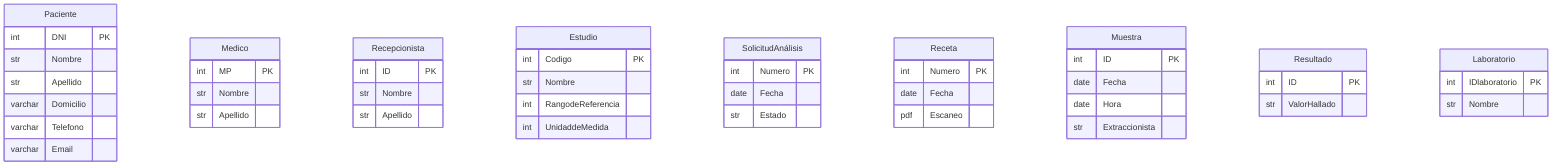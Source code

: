 erDiagram
    
    Paciente{
        int DNI PK
        str Nombre
        str Apellido
        varchar Domicilio
        varchar Telefono
        varchar Email
    }

    Medico{
        int MP PK
        str Nombre
        str Apellido
    }

    Recepcionista{
        int ID PK
        str Nombre
        str Apellido
    }

    Estudio{
        int Codigo PK
        str Nombre
        int RangodeReferencia
        int UnidaddeMedida
    }

    SolicitudAnálisis{
        int Numero PK
        date Fecha
        str Estado
    }

    Receta{
        int Numero PK
        date Fecha
        pdf Escaneo 
    }

    Muestra{
        int ID PK
        date Fecha
        date Hora
        str Extraccionista
    }

    Resultado{
        int ID PK
        str ValorHallado
    }

    Laboratorio{
        int IDlaboratorio PK
        str Nombre
    }